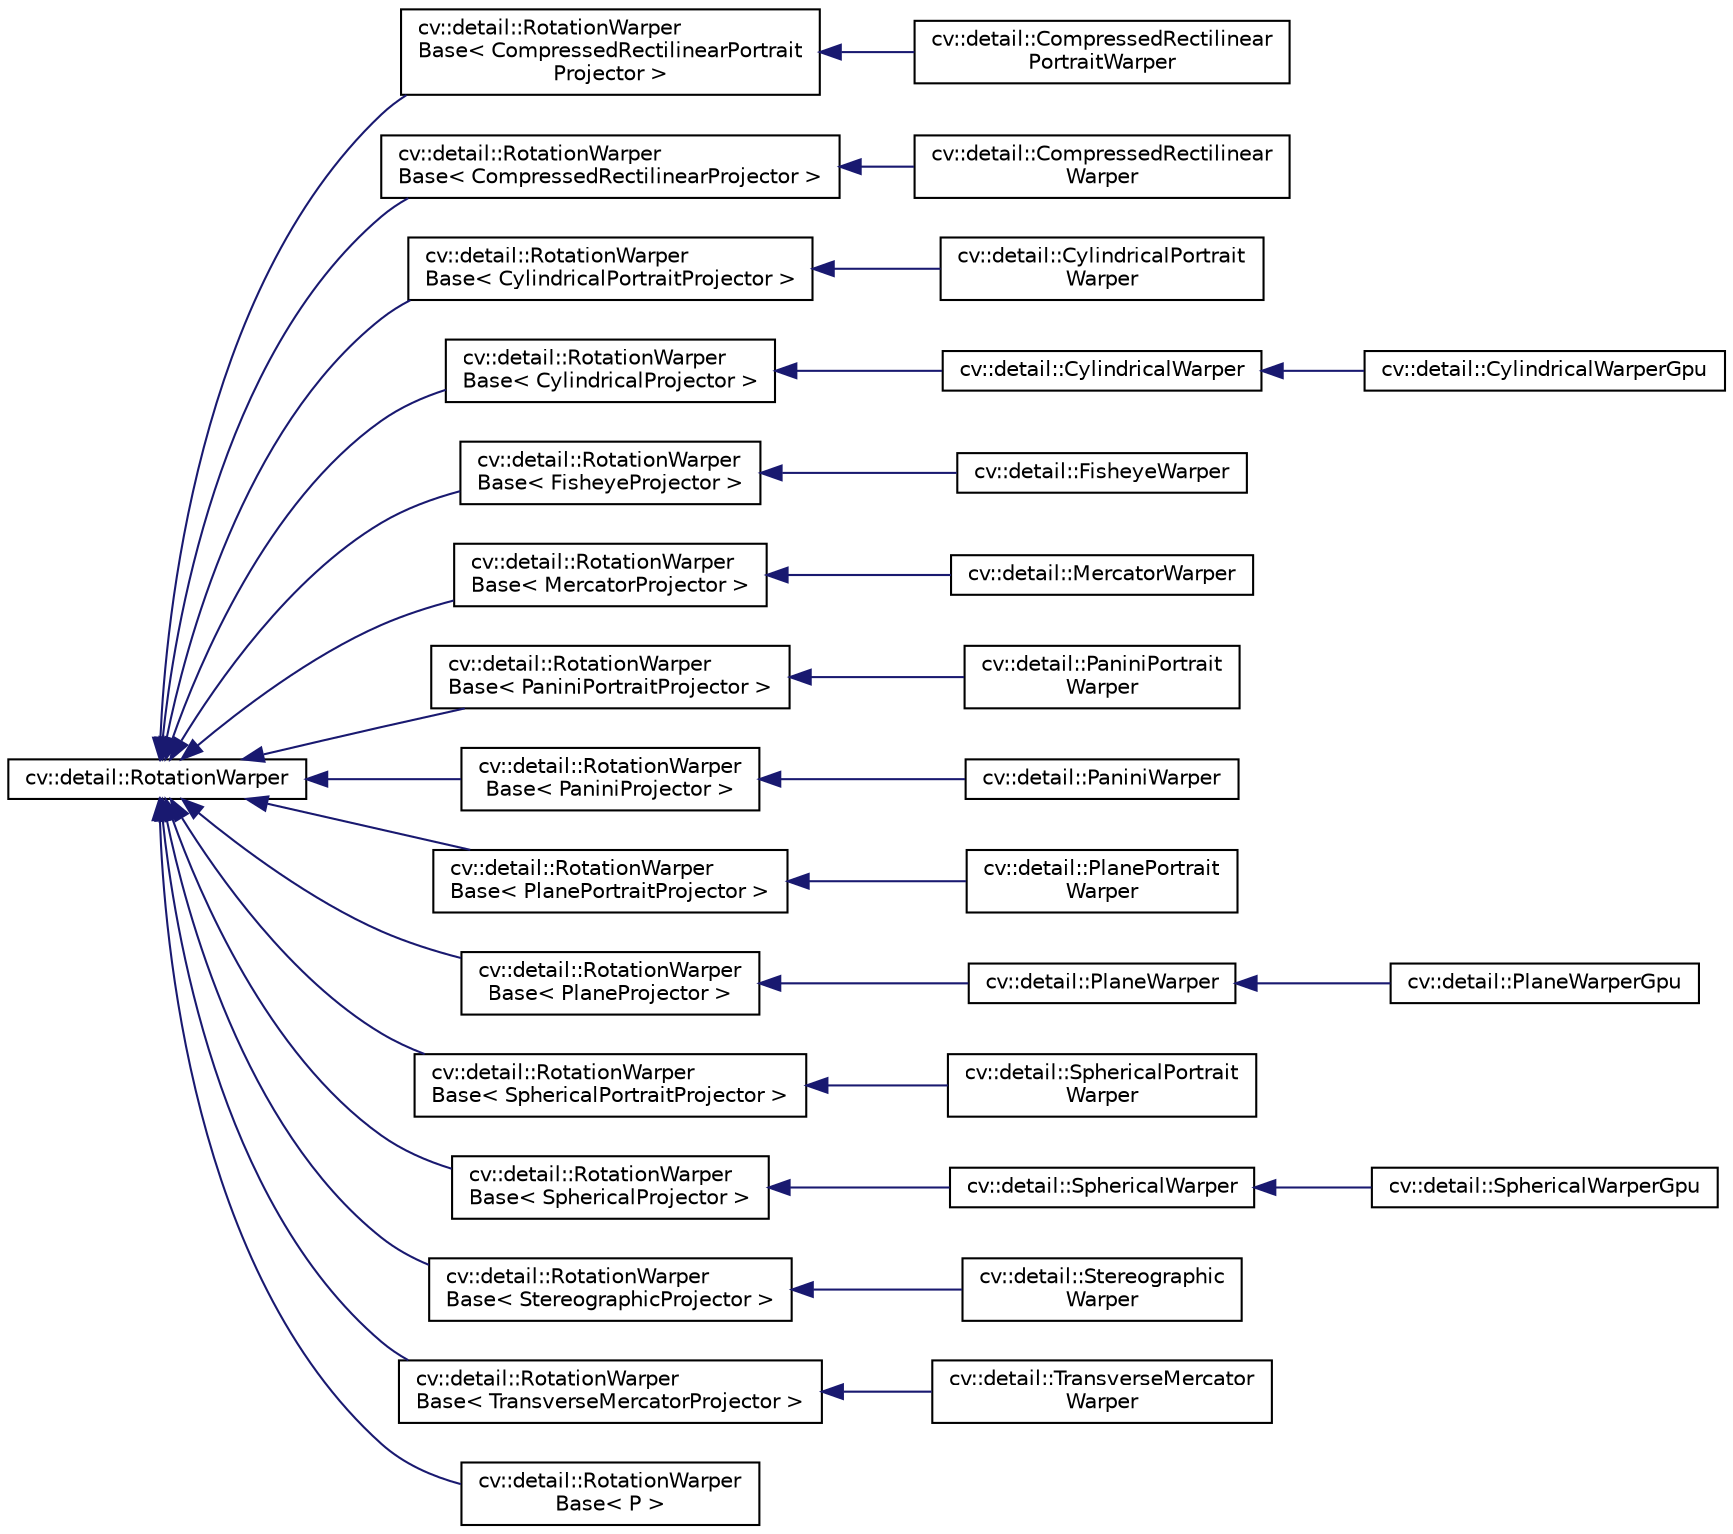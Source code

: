 digraph "Graphical Class Hierarchy"
{
 // LATEX_PDF_SIZE
  edge [fontname="Helvetica",fontsize="10",labelfontname="Helvetica",labelfontsize="10"];
  node [fontname="Helvetica",fontsize="10",shape=record];
  rankdir="LR";
  Node0 [label="cv::detail::RotationWarper",height=0.2,width=0.4,color="black", fillcolor="white", style="filled",URL="$classcv_1_1detail_1_1_rotation_warper.html",tooltip=" "];
  Node0 -> Node1 [dir="back",color="midnightblue",fontsize="10",style="solid",fontname="Helvetica"];
  Node1 [label="cv::detail::RotationWarper\lBase\< CompressedRectilinearPortrait\lProjector \>",height=0.2,width=0.4,color="black", fillcolor="white", style="filled",URL="$classcv_1_1detail_1_1_rotation_warper_base.html",tooltip=" "];
  Node1 -> Node2 [dir="back",color="midnightblue",fontsize="10",style="solid",fontname="Helvetica"];
  Node2 [label="cv::detail::CompressedRectilinear\lPortraitWarper",height=0.2,width=0.4,color="black", fillcolor="white", style="filled",URL="$classcv_1_1detail_1_1_compressed_rectilinear_portrait_warper.html",tooltip=" "];
  Node0 -> Node3 [dir="back",color="midnightblue",fontsize="10",style="solid",fontname="Helvetica"];
  Node3 [label="cv::detail::RotationWarper\lBase\< CompressedRectilinearProjector \>",height=0.2,width=0.4,color="black", fillcolor="white", style="filled",URL="$classcv_1_1detail_1_1_rotation_warper_base.html",tooltip=" "];
  Node3 -> Node4 [dir="back",color="midnightblue",fontsize="10",style="solid",fontname="Helvetica"];
  Node4 [label="cv::detail::CompressedRectilinear\lWarper",height=0.2,width=0.4,color="black", fillcolor="white", style="filled",URL="$classcv_1_1detail_1_1_compressed_rectilinear_warper.html",tooltip=" "];
  Node0 -> Node5 [dir="back",color="midnightblue",fontsize="10",style="solid",fontname="Helvetica"];
  Node5 [label="cv::detail::RotationWarper\lBase\< CylindricalPortraitProjector \>",height=0.2,width=0.4,color="black", fillcolor="white", style="filled",URL="$classcv_1_1detail_1_1_rotation_warper_base.html",tooltip=" "];
  Node5 -> Node6 [dir="back",color="midnightblue",fontsize="10",style="solid",fontname="Helvetica"];
  Node6 [label="cv::detail::CylindricalPortrait\lWarper",height=0.2,width=0.4,color="black", fillcolor="white", style="filled",URL="$classcv_1_1detail_1_1_cylindrical_portrait_warper.html",tooltip=" "];
  Node0 -> Node7 [dir="back",color="midnightblue",fontsize="10",style="solid",fontname="Helvetica"];
  Node7 [label="cv::detail::RotationWarper\lBase\< CylindricalProjector \>",height=0.2,width=0.4,color="black", fillcolor="white", style="filled",URL="$classcv_1_1detail_1_1_rotation_warper_base.html",tooltip=" "];
  Node7 -> Node8 [dir="back",color="midnightblue",fontsize="10",style="solid",fontname="Helvetica"];
  Node8 [label="cv::detail::CylindricalWarper",height=0.2,width=0.4,color="black", fillcolor="white", style="filled",URL="$classcv_1_1detail_1_1_cylindrical_warper.html",tooltip=" "];
  Node8 -> Node9 [dir="back",color="midnightblue",fontsize="10",style="solid",fontname="Helvetica"];
  Node9 [label="cv::detail::CylindricalWarperGpu",height=0.2,width=0.4,color="black", fillcolor="white", style="filled",URL="$classcv_1_1detail_1_1_cylindrical_warper_gpu.html",tooltip=" "];
  Node0 -> Node10 [dir="back",color="midnightblue",fontsize="10",style="solid",fontname="Helvetica"];
  Node10 [label="cv::detail::RotationWarper\lBase\< FisheyeProjector \>",height=0.2,width=0.4,color="black", fillcolor="white", style="filled",URL="$classcv_1_1detail_1_1_rotation_warper_base.html",tooltip=" "];
  Node10 -> Node11 [dir="back",color="midnightblue",fontsize="10",style="solid",fontname="Helvetica"];
  Node11 [label="cv::detail::FisheyeWarper",height=0.2,width=0.4,color="black", fillcolor="white", style="filled",URL="$classcv_1_1detail_1_1_fisheye_warper.html",tooltip=" "];
  Node0 -> Node12 [dir="back",color="midnightblue",fontsize="10",style="solid",fontname="Helvetica"];
  Node12 [label="cv::detail::RotationWarper\lBase\< MercatorProjector \>",height=0.2,width=0.4,color="black", fillcolor="white", style="filled",URL="$classcv_1_1detail_1_1_rotation_warper_base.html",tooltip=" "];
  Node12 -> Node13 [dir="back",color="midnightblue",fontsize="10",style="solid",fontname="Helvetica"];
  Node13 [label="cv::detail::MercatorWarper",height=0.2,width=0.4,color="black", fillcolor="white", style="filled",URL="$classcv_1_1detail_1_1_mercator_warper.html",tooltip=" "];
  Node0 -> Node14 [dir="back",color="midnightblue",fontsize="10",style="solid",fontname="Helvetica"];
  Node14 [label="cv::detail::RotationWarper\lBase\< PaniniPortraitProjector \>",height=0.2,width=0.4,color="black", fillcolor="white", style="filled",URL="$classcv_1_1detail_1_1_rotation_warper_base.html",tooltip=" "];
  Node14 -> Node15 [dir="back",color="midnightblue",fontsize="10",style="solid",fontname="Helvetica"];
  Node15 [label="cv::detail::PaniniPortrait\lWarper",height=0.2,width=0.4,color="black", fillcolor="white", style="filled",URL="$classcv_1_1detail_1_1_panini_portrait_warper.html",tooltip=" "];
  Node0 -> Node16 [dir="back",color="midnightblue",fontsize="10",style="solid",fontname="Helvetica"];
  Node16 [label="cv::detail::RotationWarper\lBase\< PaniniProjector \>",height=0.2,width=0.4,color="black", fillcolor="white", style="filled",URL="$classcv_1_1detail_1_1_rotation_warper_base.html",tooltip=" "];
  Node16 -> Node17 [dir="back",color="midnightblue",fontsize="10",style="solid",fontname="Helvetica"];
  Node17 [label="cv::detail::PaniniWarper",height=0.2,width=0.4,color="black", fillcolor="white", style="filled",URL="$classcv_1_1detail_1_1_panini_warper.html",tooltip=" "];
  Node0 -> Node18 [dir="back",color="midnightblue",fontsize="10",style="solid",fontname="Helvetica"];
  Node18 [label="cv::detail::RotationWarper\lBase\< PlanePortraitProjector \>",height=0.2,width=0.4,color="black", fillcolor="white", style="filled",URL="$classcv_1_1detail_1_1_rotation_warper_base.html",tooltip=" "];
  Node18 -> Node19 [dir="back",color="midnightblue",fontsize="10",style="solid",fontname="Helvetica"];
  Node19 [label="cv::detail::PlanePortrait\lWarper",height=0.2,width=0.4,color="black", fillcolor="white", style="filled",URL="$classcv_1_1detail_1_1_plane_portrait_warper.html",tooltip=" "];
  Node0 -> Node20 [dir="back",color="midnightblue",fontsize="10",style="solid",fontname="Helvetica"];
  Node20 [label="cv::detail::RotationWarper\lBase\< PlaneProjector \>",height=0.2,width=0.4,color="black", fillcolor="white", style="filled",URL="$classcv_1_1detail_1_1_rotation_warper_base.html",tooltip=" "];
  Node20 -> Node21 [dir="back",color="midnightblue",fontsize="10",style="solid",fontname="Helvetica"];
  Node21 [label="cv::detail::PlaneWarper",height=0.2,width=0.4,color="black", fillcolor="white", style="filled",URL="$classcv_1_1detail_1_1_plane_warper.html",tooltip=" "];
  Node21 -> Node22 [dir="back",color="midnightblue",fontsize="10",style="solid",fontname="Helvetica"];
  Node22 [label="cv::detail::PlaneWarperGpu",height=0.2,width=0.4,color="black", fillcolor="white", style="filled",URL="$classcv_1_1detail_1_1_plane_warper_gpu.html",tooltip=" "];
  Node0 -> Node23 [dir="back",color="midnightblue",fontsize="10",style="solid",fontname="Helvetica"];
  Node23 [label="cv::detail::RotationWarper\lBase\< SphericalPortraitProjector \>",height=0.2,width=0.4,color="black", fillcolor="white", style="filled",URL="$classcv_1_1detail_1_1_rotation_warper_base.html",tooltip=" "];
  Node23 -> Node24 [dir="back",color="midnightblue",fontsize="10",style="solid",fontname="Helvetica"];
  Node24 [label="cv::detail::SphericalPortrait\lWarper",height=0.2,width=0.4,color="black", fillcolor="white", style="filled",URL="$classcv_1_1detail_1_1_spherical_portrait_warper.html",tooltip=" "];
  Node0 -> Node25 [dir="back",color="midnightblue",fontsize="10",style="solid",fontname="Helvetica"];
  Node25 [label="cv::detail::RotationWarper\lBase\< SphericalProjector \>",height=0.2,width=0.4,color="black", fillcolor="white", style="filled",URL="$classcv_1_1detail_1_1_rotation_warper_base.html",tooltip=" "];
  Node25 -> Node26 [dir="back",color="midnightblue",fontsize="10",style="solid",fontname="Helvetica"];
  Node26 [label="cv::detail::SphericalWarper",height=0.2,width=0.4,color="black", fillcolor="white", style="filled",URL="$classcv_1_1detail_1_1_spherical_warper.html",tooltip=" "];
  Node26 -> Node27 [dir="back",color="midnightblue",fontsize="10",style="solid",fontname="Helvetica"];
  Node27 [label="cv::detail::SphericalWarperGpu",height=0.2,width=0.4,color="black", fillcolor="white", style="filled",URL="$classcv_1_1detail_1_1_spherical_warper_gpu.html",tooltip=" "];
  Node0 -> Node28 [dir="back",color="midnightblue",fontsize="10",style="solid",fontname="Helvetica"];
  Node28 [label="cv::detail::RotationWarper\lBase\< StereographicProjector \>",height=0.2,width=0.4,color="black", fillcolor="white", style="filled",URL="$classcv_1_1detail_1_1_rotation_warper_base.html",tooltip=" "];
  Node28 -> Node29 [dir="back",color="midnightblue",fontsize="10",style="solid",fontname="Helvetica"];
  Node29 [label="cv::detail::Stereographic\lWarper",height=0.2,width=0.4,color="black", fillcolor="white", style="filled",URL="$classcv_1_1detail_1_1_stereographic_warper.html",tooltip=" "];
  Node0 -> Node30 [dir="back",color="midnightblue",fontsize="10",style="solid",fontname="Helvetica"];
  Node30 [label="cv::detail::RotationWarper\lBase\< TransverseMercatorProjector \>",height=0.2,width=0.4,color="black", fillcolor="white", style="filled",URL="$classcv_1_1detail_1_1_rotation_warper_base.html",tooltip=" "];
  Node30 -> Node31 [dir="back",color="midnightblue",fontsize="10",style="solid",fontname="Helvetica"];
  Node31 [label="cv::detail::TransverseMercator\lWarper",height=0.2,width=0.4,color="black", fillcolor="white", style="filled",URL="$classcv_1_1detail_1_1_transverse_mercator_warper.html",tooltip=" "];
  Node0 -> Node32 [dir="back",color="midnightblue",fontsize="10",style="solid",fontname="Helvetica"];
  Node32 [label="cv::detail::RotationWarper\lBase\< P \>",height=0.2,width=0.4,color="black", fillcolor="white", style="filled",URL="$classcv_1_1detail_1_1_rotation_warper_base.html",tooltip=" "];
}
